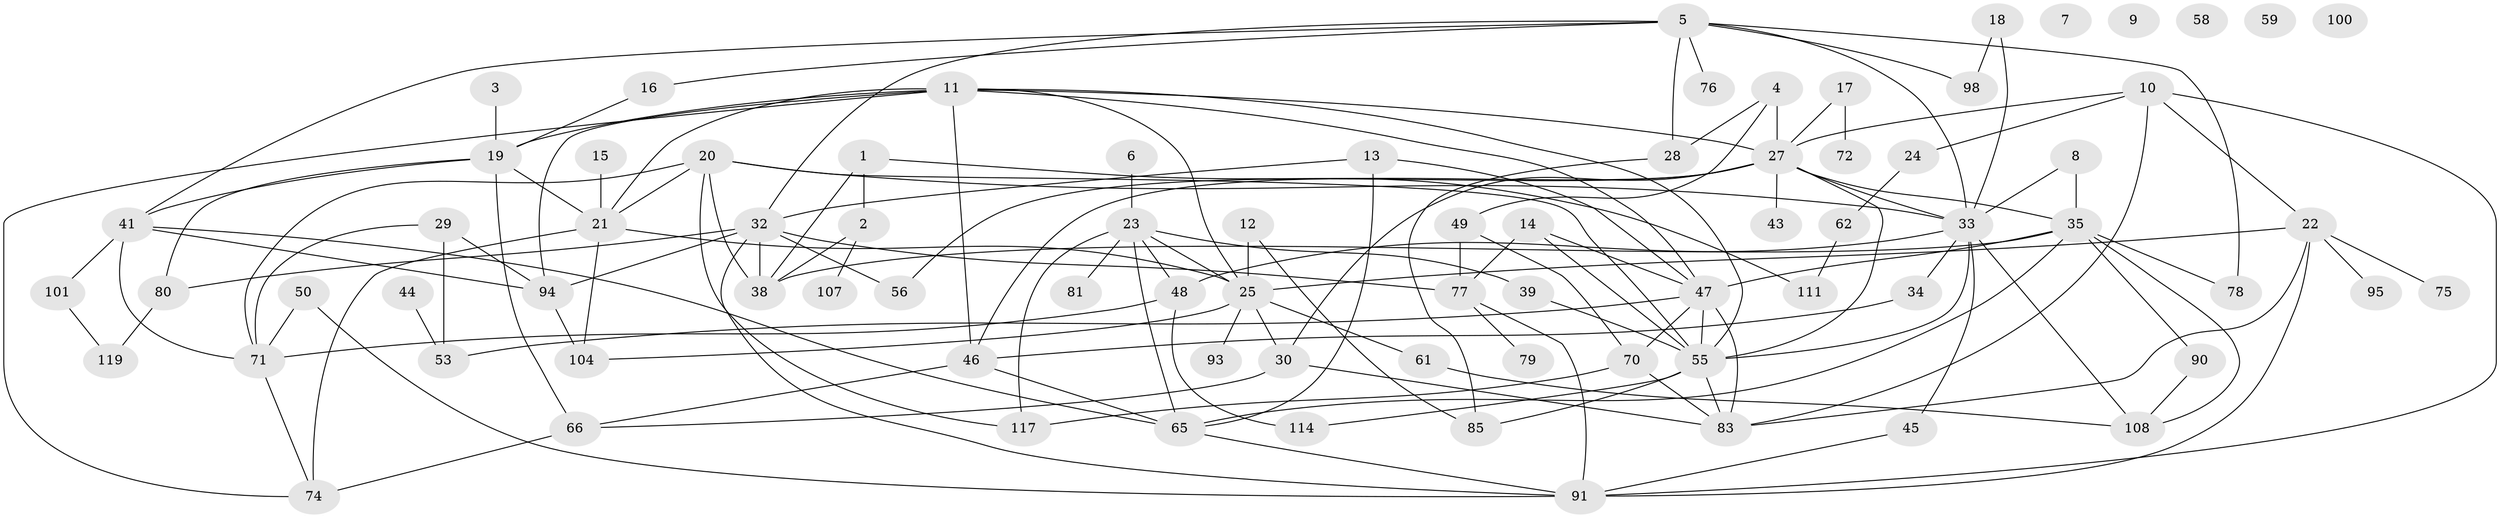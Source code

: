 // original degree distribution, {2: 0.3, 3: 0.15833333333333333, 1: 0.14166666666666666, 4: 0.18333333333333332, 0: 0.03333333333333333, 6: 0.058333333333333334, 7: 0.025, 5: 0.075, 8: 0.025}
// Generated by graph-tools (version 1.1) at 2025/41/03/06/25 10:41:20]
// undirected, 81 vertices, 143 edges
graph export_dot {
graph [start="1"]
  node [color=gray90,style=filled];
  1 [super="+37"];
  2 [super="+103"];
  3;
  4;
  5 [super="+42"];
  6;
  7;
  8;
  9 [super="+82"];
  10 [super="+40"];
  11 [super="+97"];
  12;
  13 [super="+63"];
  14 [super="+26"];
  15;
  16;
  17;
  18;
  19 [super="+87"];
  20 [super="+68"];
  21 [super="+73"];
  22 [super="+84"];
  23 [super="+31"];
  24 [super="+57"];
  25 [super="+64"];
  27 [super="+120"];
  28 [super="+89"];
  29 [super="+88"];
  30 [super="+36"];
  32 [super="+106"];
  33 [super="+60"];
  34 [super="+52"];
  35 [super="+112"];
  38 [super="+102"];
  39;
  41 [super="+51"];
  43;
  44 [super="+118"];
  45;
  46 [super="+69"];
  47;
  48 [super="+110"];
  49 [super="+92"];
  50 [super="+67"];
  53 [super="+54"];
  55 [super="+105"];
  56;
  58;
  59;
  61;
  62;
  65 [super="+99"];
  66;
  70 [super="+86"];
  71 [super="+115"];
  72 [super="+109"];
  74;
  75;
  76;
  77;
  78;
  79;
  80;
  81;
  83 [super="+96"];
  85 [super="+116"];
  90;
  91 [super="+113"];
  93;
  94;
  95;
  98;
  100;
  101;
  104;
  107;
  108;
  111;
  114;
  117;
  119;
  1 -- 38;
  1 -- 2;
  1 -- 111;
  2 -- 107;
  2 -- 38;
  3 -- 19;
  4 -- 27 [weight=2];
  4 -- 28;
  4 -- 49;
  5 -- 16;
  5 -- 33;
  5 -- 78;
  5 -- 98;
  5 -- 41;
  5 -- 76;
  5 -- 32;
  5 -- 28;
  6 -- 23;
  8 -- 33;
  8 -- 35;
  10 -- 22;
  10 -- 91;
  10 -- 83;
  10 -- 24;
  10 -- 27;
  11 -- 27;
  11 -- 47;
  11 -- 55;
  11 -- 74;
  11 -- 19;
  11 -- 21;
  11 -- 25;
  11 -- 94;
  11 -- 46;
  12 -- 25;
  12 -- 85;
  13 -- 32;
  13 -- 47;
  13 -- 65;
  14 -- 77;
  14 -- 47;
  14 -- 55;
  15 -- 21;
  16 -- 19;
  17 -- 27;
  17 -- 72;
  18 -- 98;
  18 -- 33;
  19 -- 21;
  19 -- 66;
  19 -- 80;
  19 -- 41;
  20 -- 38;
  20 -- 55;
  20 -- 33;
  20 -- 117;
  20 -- 21;
  20 -- 71;
  21 -- 25;
  21 -- 104;
  21 -- 74;
  22 -- 75;
  22 -- 95;
  22 -- 83;
  22 -- 25;
  22 -- 91;
  23 -- 39;
  23 -- 81;
  23 -- 117;
  23 -- 25;
  23 -- 65;
  23 -- 48;
  24 -- 62;
  25 -- 61;
  25 -- 93;
  25 -- 104;
  25 -- 30;
  27 -- 46;
  27 -- 55;
  27 -- 33;
  27 -- 35;
  27 -- 43;
  27 -- 56;
  27 -- 30;
  28 -- 85;
  29 -- 94;
  29 -- 53;
  29 -- 71;
  30 -- 66;
  30 -- 83;
  32 -- 56;
  32 -- 77;
  32 -- 91;
  32 -- 94;
  32 -- 80;
  32 -- 38;
  33 -- 45;
  33 -- 48;
  33 -- 55;
  33 -- 108;
  33 -- 34;
  34 -- 46;
  35 -- 65;
  35 -- 90;
  35 -- 108;
  35 -- 78;
  35 -- 47;
  35 -- 38;
  39 -- 55;
  41 -- 65;
  41 -- 71;
  41 -- 101;
  41 -- 94;
  44 -- 53;
  45 -- 91;
  46 -- 66;
  46 -- 65;
  47 -- 53;
  47 -- 55;
  47 -- 83;
  47 -- 70;
  48 -- 71;
  48 -- 114;
  49 -- 77;
  49 -- 70;
  50 -- 91;
  50 -- 71;
  55 -- 114;
  55 -- 83;
  55 -- 85;
  61 -- 108;
  62 -- 111;
  65 -- 91;
  66 -- 74;
  70 -- 117;
  70 -- 83;
  71 -- 74;
  77 -- 79;
  77 -- 91;
  80 -- 119;
  90 -- 108;
  94 -- 104;
  101 -- 119;
}
